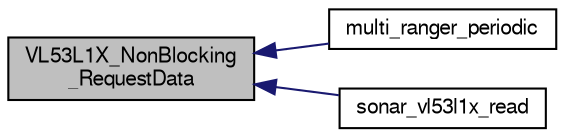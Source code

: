 digraph "VL53L1X_NonBlocking_RequestData"
{
  edge [fontname="FreeSans",fontsize="10",labelfontname="FreeSans",labelfontsize="10"];
  node [fontname="FreeSans",fontsize="10",shape=record];
  rankdir="LR";
  Node1 [label="VL53L1X_NonBlocking\l_RequestData",height=0.2,width=0.4,color="black", fillcolor="grey75", style="filled", fontcolor="black"];
  Node1 -> Node2 [dir="back",color="midnightblue",fontsize="10",style="solid",fontname="FreeSans"];
  Node2 [label="multi_ranger_periodic",height=0.2,width=0.4,color="black", fillcolor="white", style="filled",URL="$cf__deck__multi__ranger_8h.html#ab23c504c8c7175c03a791e85d8c721a6",tooltip="Module periodic function. "];
  Node1 -> Node3 [dir="back",color="midnightblue",fontsize="10",style="solid",fontname="FreeSans"];
  Node3 [label="sonar_vl53l1x_read",height=0.2,width=0.4,color="black", fillcolor="white", style="filled",URL="$sonar__vl53l1x_8h.html#a94c9fac7dceaa50bccdbc612db4344e9"];
}
